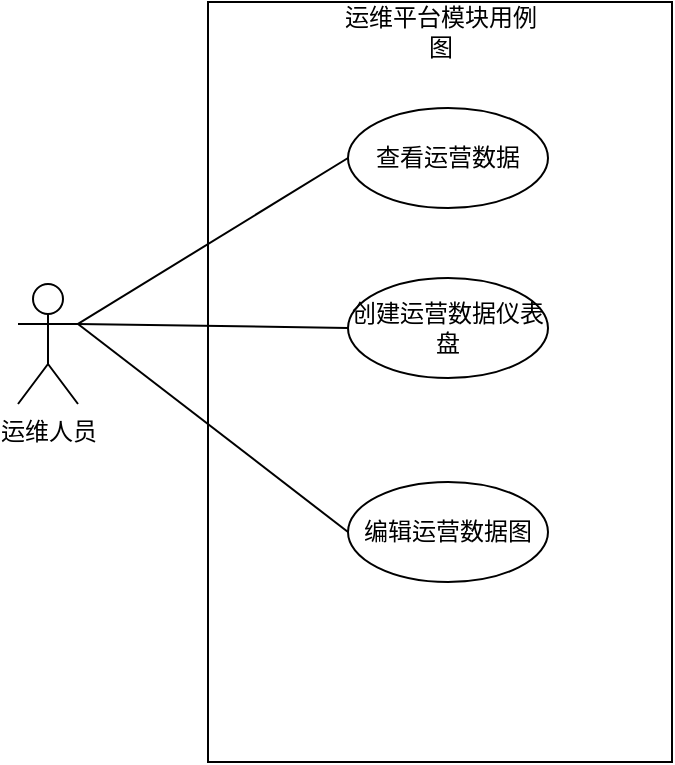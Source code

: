 <mxfile version="26.0.11">
  <diagram name="第 1 页" id="WJUtz7Rxz2oehlu2ZGch">
    <mxGraphModel dx="1242" dy="785" grid="0" gridSize="10" guides="1" tooltips="1" connect="1" arrows="1" fold="1" page="1" pageScale="1" pageWidth="827" pageHeight="1169" math="0" shadow="0">
      <root>
        <mxCell id="0" />
        <mxCell id="1" parent="0" />
        <mxCell id="g6ToRq7C6qLXgpcezVMa-1" value="运维人员" style="shape=umlActor;verticalLabelPosition=bottom;verticalAlign=top;html=1;" vertex="1" parent="1">
          <mxGeometry x="184" y="329" width="30" height="60" as="geometry" />
        </mxCell>
        <mxCell id="g6ToRq7C6qLXgpcezVMa-2" value="" style="rounded=0;whiteSpace=wrap;html=1;" vertex="1" parent="1">
          <mxGeometry x="279" y="188" width="232" height="380" as="geometry" />
        </mxCell>
        <mxCell id="g6ToRq7C6qLXgpcezVMa-3" value="运维平台模块用例图" style="text;html=1;align=center;verticalAlign=middle;whiteSpace=wrap;rounded=0;" vertex="1" parent="1">
          <mxGeometry x="345.5" y="188" width="99" height="30" as="geometry" />
        </mxCell>
        <mxCell id="g6ToRq7C6qLXgpcezVMa-4" value="编辑运营数据图" style="ellipse;whiteSpace=wrap;html=1;" vertex="1" parent="1">
          <mxGeometry x="349" y="428" width="100" height="50" as="geometry" />
        </mxCell>
        <mxCell id="g6ToRq7C6qLXgpcezVMa-5" value="" style="endArrow=none;html=1;rounded=0;exitX=1;exitY=0.333;exitDx=0;exitDy=0;exitPerimeter=0;entryX=0;entryY=0.5;entryDx=0;entryDy=0;" edge="1" parent="1" source="g6ToRq7C6qLXgpcezVMa-1" target="g6ToRq7C6qLXgpcezVMa-4">
          <mxGeometry width="50" height="50" relative="1" as="geometry">
            <mxPoint x="141" y="508" as="sourcePoint" />
            <mxPoint x="223" y="493" as="targetPoint" />
          </mxGeometry>
        </mxCell>
        <mxCell id="g6ToRq7C6qLXgpcezVMa-6" value="查看运营数据" style="ellipse;whiteSpace=wrap;html=1;" vertex="1" parent="1">
          <mxGeometry x="349" y="241" width="100" height="50" as="geometry" />
        </mxCell>
        <mxCell id="g6ToRq7C6qLXgpcezVMa-7" value="" style="endArrow=none;html=1;rounded=0;entryX=0;entryY=0.5;entryDx=0;entryDy=0;exitX=1;exitY=0.333;exitDx=0;exitDy=0;exitPerimeter=0;" edge="1" parent="1" source="g6ToRq7C6qLXgpcezVMa-1" target="g6ToRq7C6qLXgpcezVMa-6">
          <mxGeometry width="50" height="50" relative="1" as="geometry">
            <mxPoint x="145" y="498" as="sourcePoint" />
            <mxPoint x="251" y="596" as="targetPoint" />
          </mxGeometry>
        </mxCell>
        <mxCell id="g6ToRq7C6qLXgpcezVMa-8" value="创建运营数据仪表盘" style="ellipse;whiteSpace=wrap;html=1;" vertex="1" parent="1">
          <mxGeometry x="349" y="326" width="100" height="50" as="geometry" />
        </mxCell>
        <mxCell id="g6ToRq7C6qLXgpcezVMa-9" value="" style="endArrow=none;html=1;rounded=0;entryX=0;entryY=0.5;entryDx=0;entryDy=0;exitX=1;exitY=0.333;exitDx=0;exitDy=0;exitPerimeter=0;" edge="1" parent="1" source="g6ToRq7C6qLXgpcezVMa-1" target="g6ToRq7C6qLXgpcezVMa-8">
          <mxGeometry width="50" height="50" relative="1" as="geometry">
            <mxPoint x="156" y="350" as="sourcePoint" />
            <mxPoint x="359" y="276" as="targetPoint" />
          </mxGeometry>
        </mxCell>
      </root>
    </mxGraphModel>
  </diagram>
</mxfile>
